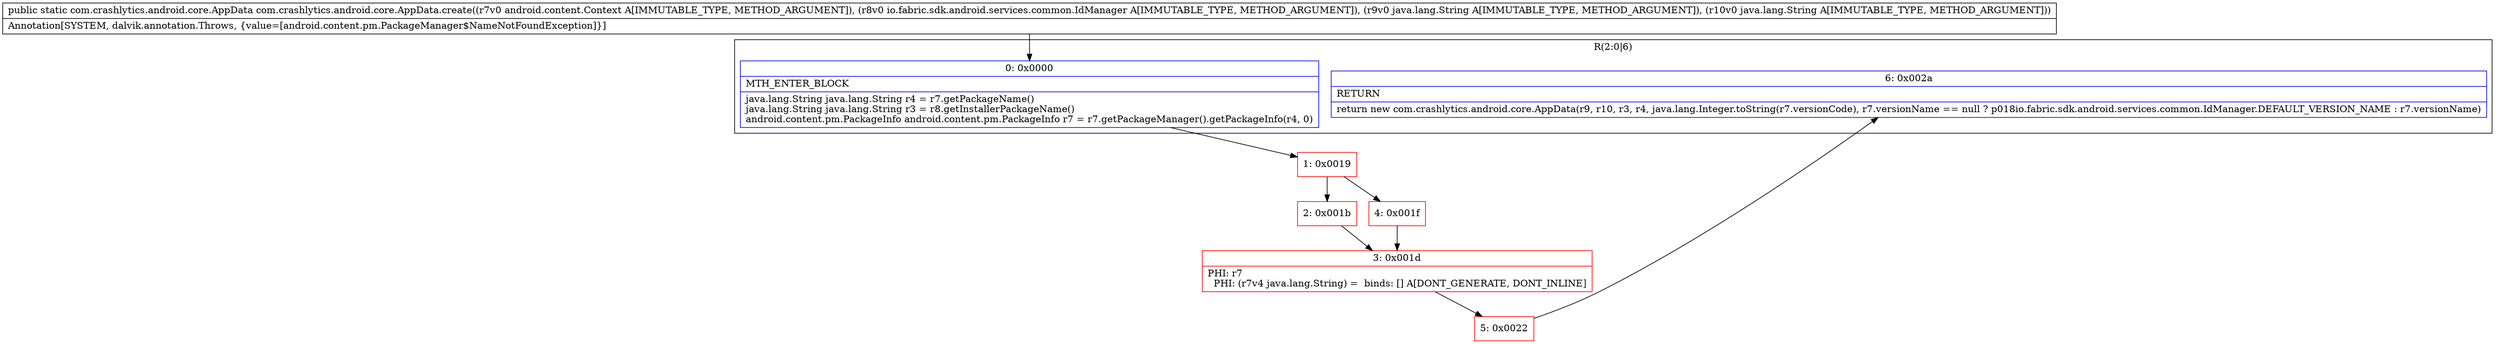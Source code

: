 digraph "CFG forcom.crashlytics.android.core.AppData.create(Landroid\/content\/Context;Lio\/fabric\/sdk\/android\/services\/common\/IdManager;Ljava\/lang\/String;Ljava\/lang\/String;)Lcom\/crashlytics\/android\/core\/AppData;" {
subgraph cluster_Region_1155105299 {
label = "R(2:0|6)";
node [shape=record,color=blue];
Node_0 [shape=record,label="{0\:\ 0x0000|MTH_ENTER_BLOCK\l|java.lang.String java.lang.String r4 = r7.getPackageName()\ljava.lang.String java.lang.String r3 = r8.getInstallerPackageName()\landroid.content.pm.PackageInfo android.content.pm.PackageInfo r7 = r7.getPackageManager().getPackageInfo(r4, 0)\l}"];
Node_6 [shape=record,label="{6\:\ 0x002a|RETURN\l|return new com.crashlytics.android.core.AppData(r9, r10, r3, r4, java.lang.Integer.toString(r7.versionCode), r7.versionName == null ? p018io.fabric.sdk.android.services.common.IdManager.DEFAULT_VERSION_NAME : r7.versionName)\l}"];
}
Node_1 [shape=record,color=red,label="{1\:\ 0x0019}"];
Node_2 [shape=record,color=red,label="{2\:\ 0x001b}"];
Node_3 [shape=record,color=red,label="{3\:\ 0x001d|PHI: r7 \l  PHI: (r7v4 java.lang.String) =  binds: [] A[DONT_GENERATE, DONT_INLINE]\l}"];
Node_4 [shape=record,color=red,label="{4\:\ 0x001f}"];
Node_5 [shape=record,color=red,label="{5\:\ 0x0022}"];
MethodNode[shape=record,label="{public static com.crashlytics.android.core.AppData com.crashlytics.android.core.AppData.create((r7v0 android.content.Context A[IMMUTABLE_TYPE, METHOD_ARGUMENT]), (r8v0 io.fabric.sdk.android.services.common.IdManager A[IMMUTABLE_TYPE, METHOD_ARGUMENT]), (r9v0 java.lang.String A[IMMUTABLE_TYPE, METHOD_ARGUMENT]), (r10v0 java.lang.String A[IMMUTABLE_TYPE, METHOD_ARGUMENT]))  | Annotation[SYSTEM, dalvik.annotation.Throws, \{value=[android.content.pm.PackageManager$NameNotFoundException]\}]\l}"];
MethodNode -> Node_0;
Node_0 -> Node_1;
Node_1 -> Node_2;
Node_1 -> Node_4;
Node_2 -> Node_3;
Node_3 -> Node_5;
Node_4 -> Node_3;
Node_5 -> Node_6;
}

